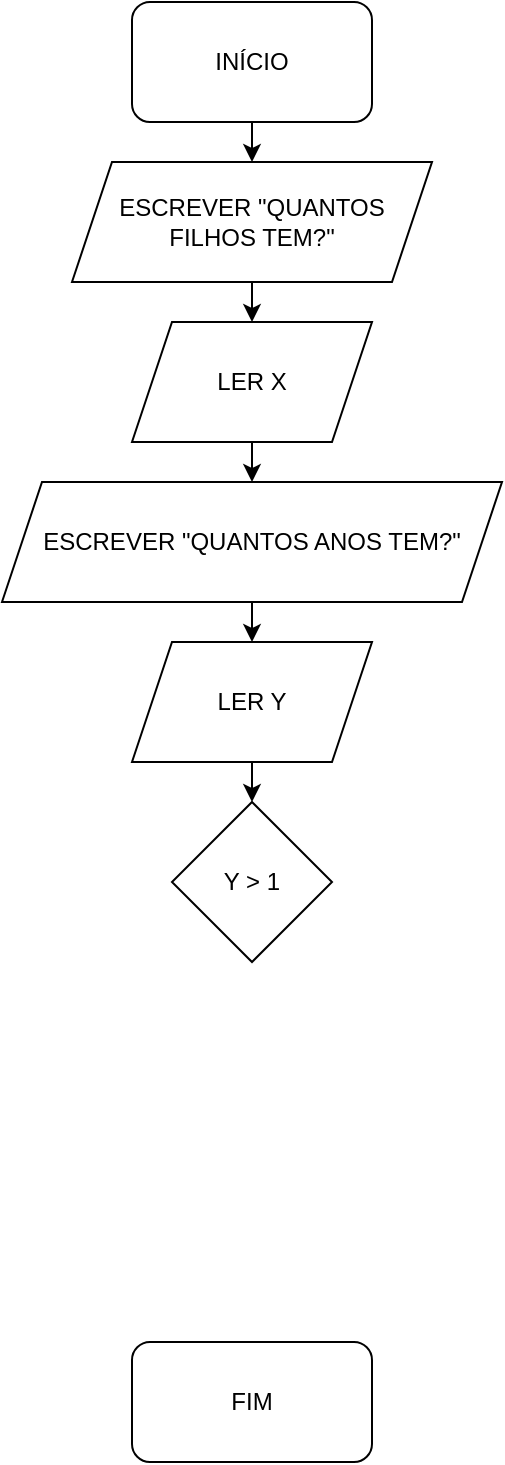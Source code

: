 <mxfile version="22.0.4" type="github">
  <diagram name="Página-1" id="KPlZgDqJucnpiE4sb4UC">
    <mxGraphModel dx="1434" dy="790" grid="1" gridSize="10" guides="1" tooltips="1" connect="1" arrows="1" fold="1" page="1" pageScale="1" pageWidth="827" pageHeight="1169" math="0" shadow="0">
      <root>
        <mxCell id="0" />
        <mxCell id="1" parent="0" />
        <mxCell id="uG6PxS88TTNcRT3MnIop-1" value="INÍCIO" style="rounded=1;whiteSpace=wrap;html=1;" vertex="1" parent="1">
          <mxGeometry x="354" width="120" height="60" as="geometry" />
        </mxCell>
        <mxCell id="uG6PxS88TTNcRT3MnIop-2" value="FIM" style="rounded=1;whiteSpace=wrap;html=1;" vertex="1" parent="1">
          <mxGeometry x="354" y="670" width="120" height="60" as="geometry" />
        </mxCell>
        <mxCell id="uG6PxS88TTNcRT3MnIop-3" value="ESCREVER &quot;QUANTOS FILHOS TEM?&quot;" style="shape=parallelogram;perimeter=parallelogramPerimeter;whiteSpace=wrap;html=1;fixedSize=1;" vertex="1" parent="1">
          <mxGeometry x="324" y="80" width="180" height="60" as="geometry" />
        </mxCell>
        <mxCell id="uG6PxS88TTNcRT3MnIop-4" value="" style="endArrow=classic;html=1;rounded=0;exitX=0.5;exitY=1;exitDx=0;exitDy=0;entryX=0.5;entryY=0;entryDx=0;entryDy=0;" edge="1" parent="1" source="uG6PxS88TTNcRT3MnIop-1" target="uG6PxS88TTNcRT3MnIop-3">
          <mxGeometry width="50" height="50" relative="1" as="geometry">
            <mxPoint x="180" y="130" as="sourcePoint" />
            <mxPoint x="230" y="80" as="targetPoint" />
          </mxGeometry>
        </mxCell>
        <mxCell id="uG6PxS88TTNcRT3MnIop-5" value="LER X" style="shape=parallelogram;perimeter=parallelogramPerimeter;whiteSpace=wrap;html=1;fixedSize=1;" vertex="1" parent="1">
          <mxGeometry x="354" y="160" width="120" height="60" as="geometry" />
        </mxCell>
        <mxCell id="uG6PxS88TTNcRT3MnIop-6" value="" style="endArrow=classic;html=1;rounded=0;exitX=0.5;exitY=1;exitDx=0;exitDy=0;entryX=0.5;entryY=0;entryDx=0;entryDy=0;" edge="1" parent="1" source="uG6PxS88TTNcRT3MnIop-3" target="uG6PxS88TTNcRT3MnIop-5">
          <mxGeometry width="50" height="50" relative="1" as="geometry">
            <mxPoint x="210" y="230" as="sourcePoint" />
            <mxPoint x="260" y="180" as="targetPoint" />
          </mxGeometry>
        </mxCell>
        <mxCell id="uG6PxS88TTNcRT3MnIop-7" value="ESCREVER &quot;QUANTOS ANOS TEM?&quot;" style="shape=parallelogram;perimeter=parallelogramPerimeter;whiteSpace=wrap;html=1;fixedSize=1;" vertex="1" parent="1">
          <mxGeometry x="289" y="240" width="250" height="60" as="geometry" />
        </mxCell>
        <mxCell id="uG6PxS88TTNcRT3MnIop-8" value="" style="endArrow=classic;html=1;rounded=0;exitX=0.5;exitY=1;exitDx=0;exitDy=0;entryX=0.5;entryY=0;entryDx=0;entryDy=0;" edge="1" parent="1" source="uG6PxS88TTNcRT3MnIop-5" target="uG6PxS88TTNcRT3MnIop-7">
          <mxGeometry width="50" height="50" relative="1" as="geometry">
            <mxPoint x="100" y="330" as="sourcePoint" />
            <mxPoint x="150" y="280" as="targetPoint" />
          </mxGeometry>
        </mxCell>
        <mxCell id="uG6PxS88TTNcRT3MnIop-9" value="LER Y" style="shape=parallelogram;perimeter=parallelogramPerimeter;whiteSpace=wrap;html=1;fixedSize=1;" vertex="1" parent="1">
          <mxGeometry x="354" y="320" width="120" height="60" as="geometry" />
        </mxCell>
        <mxCell id="uG6PxS88TTNcRT3MnIop-10" value="" style="endArrow=classic;html=1;rounded=0;exitX=0.5;exitY=1;exitDx=0;exitDy=0;entryX=0.5;entryY=0;entryDx=0;entryDy=0;" edge="1" parent="1" source="uG6PxS88TTNcRT3MnIop-7" target="uG6PxS88TTNcRT3MnIop-9">
          <mxGeometry width="50" height="50" relative="1" as="geometry">
            <mxPoint x="160" y="390" as="sourcePoint" />
            <mxPoint x="210" y="340" as="targetPoint" />
          </mxGeometry>
        </mxCell>
        <mxCell id="uG6PxS88TTNcRT3MnIop-11" value="Y &amp;gt; 1" style="rhombus;whiteSpace=wrap;html=1;" vertex="1" parent="1">
          <mxGeometry x="374" y="400" width="80" height="80" as="geometry" />
        </mxCell>
        <mxCell id="uG6PxS88TTNcRT3MnIop-12" value="" style="endArrow=classic;html=1;rounded=0;exitX=0.5;exitY=1;exitDx=0;exitDy=0;entryX=0.5;entryY=0;entryDx=0;entryDy=0;" edge="1" parent="1" source="uG6PxS88TTNcRT3MnIop-9" target="uG6PxS88TTNcRT3MnIop-11">
          <mxGeometry width="50" height="50" relative="1" as="geometry">
            <mxPoint x="410" y="470" as="sourcePoint" />
            <mxPoint x="460" y="420" as="targetPoint" />
          </mxGeometry>
        </mxCell>
      </root>
    </mxGraphModel>
  </diagram>
</mxfile>
